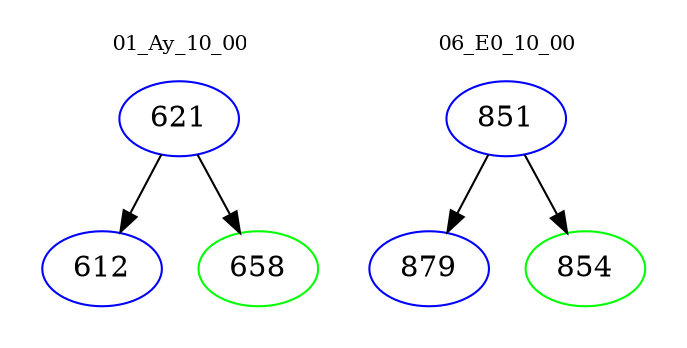 digraph{
subgraph cluster_0 {
color = white
label = "01_Ay_10_00";
fontsize=10;
T0_621 [label="621", color="blue"]
T0_621 -> T0_612 [color="black"]
T0_612 [label="612", color="blue"]
T0_621 -> T0_658 [color="black"]
T0_658 [label="658", color="green"]
}
subgraph cluster_1 {
color = white
label = "06_E0_10_00";
fontsize=10;
T1_851 [label="851", color="blue"]
T1_851 -> T1_879 [color="black"]
T1_879 [label="879", color="blue"]
T1_851 -> T1_854 [color="black"]
T1_854 [label="854", color="green"]
}
}
